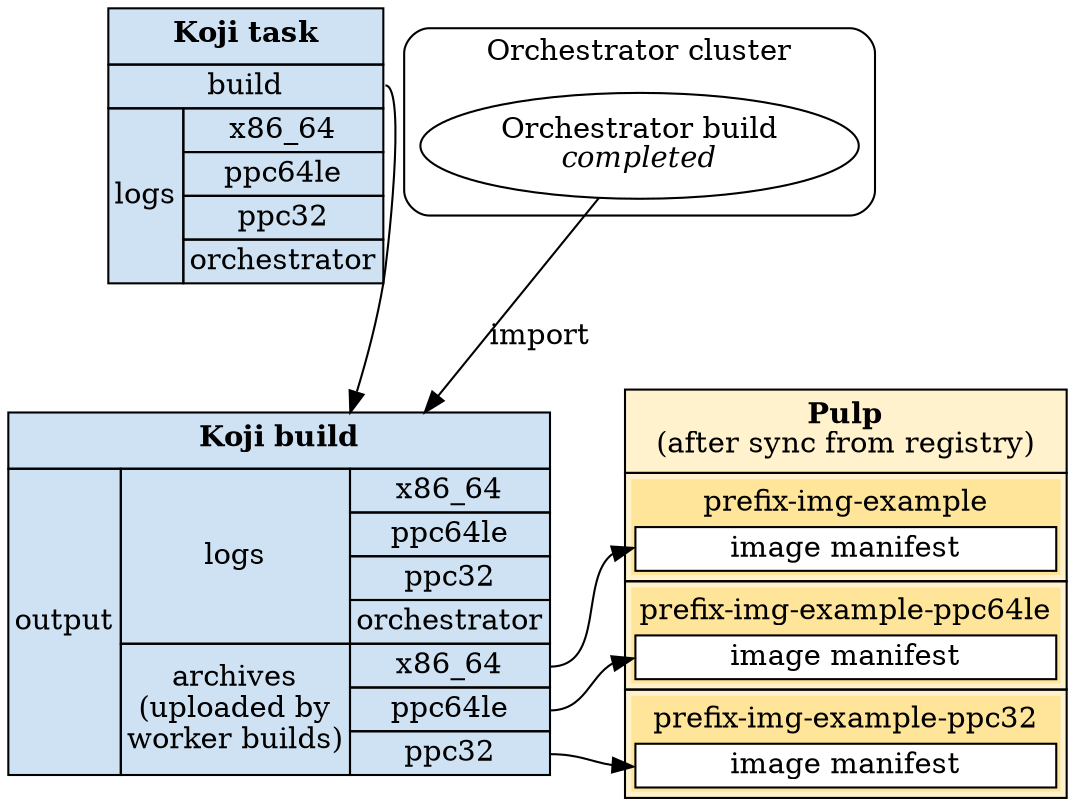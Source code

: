digraph G {
    koji_task [shape=none, margin=0, label=<
               <TABLE BGCOLOR="#cfe2f3" BORDER="0" CELLSPACING="0" CELLBORDER="1">
                 <TR><TD COLSPAN="2" CELLPADDING="5"><B>Koji task</B></TD></TR>
                 <TR><TD PORT="build" COLSPAN="2">build</TD></TR>
                 <TR><TD BORDER="1" ROWSPAN="4">logs</TD><TD>x86_64</TD></TR>
                 <TR><TD>ppc64le</TD></TR>
                 <TR><TD>ppc32</TD></TR>
                 <TR><TD>orchestrator</TD></TR>
               </TABLE>>];

    subgraph cluster_orchestrator {
        style=rounded;
        label="Orchestrator cluster";
        orchestrator_build [label=<Orchestrator build<br/><i>completed</i>>];
        orchestrator_build;
    }

    subgraph {
        rank=same;
        koji_build [shape=none, margin=0, label=<
                    <TABLE BGCOLOR="#cfe2f3" BORDER="0" CELLSPACING="0" CELLBORDER="1">
                      <TR><TD COLSPAN="3" CELLPADDING="5"><B>Koji build</B></TD></TR>
                      <TR><TD PORT="output" ROWSPAN="7">output</TD><TD ROWSPAN="4">logs</TD><TD>x86_64</TD></TR>
                      <TR><TD>ppc64le</TD></TR>
                      <TR><TD>ppc32</TD></TR>
                      <TR><TD>orchestrator</TD></TR>
                      <TR><TD ROWSPAN="3">archives<BR/>(uploaded by<BR/>worker builds)</TD><TD PORT="x86_64">x86_64</TD></TR>
                      <TR><TD PORT="ppc64le">ppc64le</TD></TR>
                      <TR><TD PORT="ppc32">ppc32</TD></TR>
                    </TABLE>>];

        pulp [shape=none, margin=0, label=<
              <TABLE BGCOLOR="#fff2cc" BORDER="0" CELLSPACING="0" CELLBORDER="1">
                <TR><TD CELLPADDING="5"><B>Pulp</B><BR/>(after sync from registry)</TD></TR>
                <TR><TD><TABLE BGCOLOR="#ffe599" BORDER="0" CELLSPACING="2" CELLBORDER="1">
                          <TR><TD BORDER="0">prefix-img-example</TD></TR>
                          <TR><TD BGCOLOR="#ffffff" PORT="x86_64">image manifest</TD></TR>
                         </TABLE></TD></TR>
                <TR><TD><TABLE BGCOLOR="#ffe599" BORDER="0" CELLSPACING="2" CELLBORDER="1">
                          <TR><TD BORDER="0">prefix-img-example-ppc64le</TD></TR>
                          <TR><TD BGCOLOR="#ffffff" PORT="ppc64le">image manifest</TD></TR>
                         </TABLE></TD></TR>
                <TR><TD><TABLE BGCOLOR="#ffe599" BORDER="0" CELLSPACING="2" CELLBORDER="1">
                          <TR><TD BORDER="0">prefix-img-example-ppc32</TD></TR>
                          <TR><TD BGCOLOR="#ffffff" PORT="ppc32">image manifest</TD></TR>
                         </TABLE></TD></TR>
              </TABLE>>];
    }

    koji_task:build -> koji_build;
    orchestrator_build -> koji_build [label=import];
    koji_build:x86_64 -> pulp:x86_64;
    koji_build:ppc64le -> pulp:ppc64le;
    koji_build:ppc32 -> pulp:ppc32;
}
